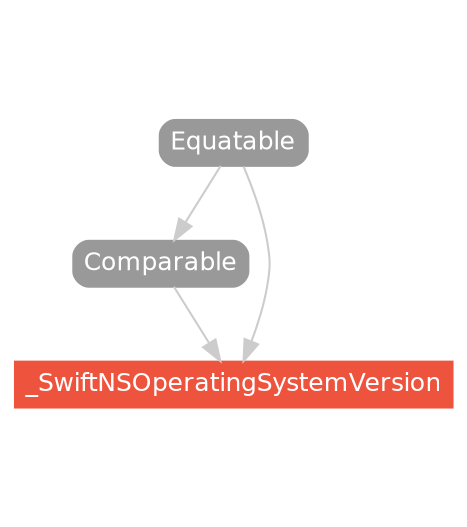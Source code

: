 strict digraph "_SwiftNSOperatingSystemVersion - Type Hierarchy - SwiftDoc.org" {
    pad="0.1,0.8"
    node [shape=box, style="filled,rounded", color="#999999", fillcolor="#999999", fontcolor=white, fontname=Helvetica, fontnames="Helvetica,sansserif", fontsize=12, margin="0.07,0.05", height="0.3"]
    edge [color="#cccccc"]
    "Comparable" [URL="/protocol/Comparable/"]
    "Equatable" [URL="/protocol/Equatable/"]
    "_SwiftNSOperatingSystemVersion" [URL="/type/_SwiftNSOperatingSystemVersion/", style="filled", fillcolor="#ee543d", color="#ee543d"]    "Comparable" -> "_SwiftNSOperatingSystemVersion"
    "Equatable" -> "_SwiftNSOperatingSystemVersion"
    "Equatable" -> "Comparable"
    subgraph Types {
        rank = max; "_SwiftNSOperatingSystemVersion";
    }
}